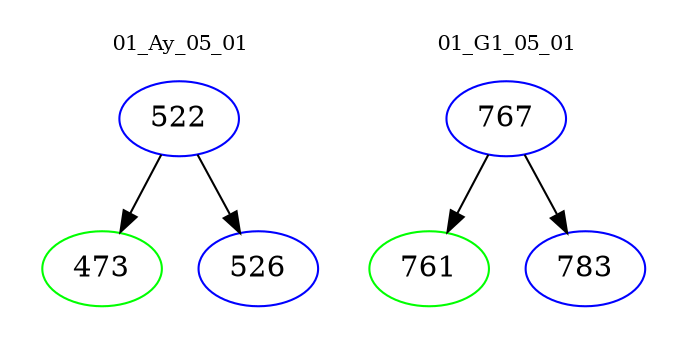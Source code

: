 digraph{
subgraph cluster_0 {
color = white
label = "01_Ay_05_01";
fontsize=10;
T0_522 [label="522", color="blue"]
T0_522 -> T0_473 [color="black"]
T0_473 [label="473", color="green"]
T0_522 -> T0_526 [color="black"]
T0_526 [label="526", color="blue"]
}
subgraph cluster_1 {
color = white
label = "01_G1_05_01";
fontsize=10;
T1_767 [label="767", color="blue"]
T1_767 -> T1_761 [color="black"]
T1_761 [label="761", color="green"]
T1_767 -> T1_783 [color="black"]
T1_783 [label="783", color="blue"]
}
}
